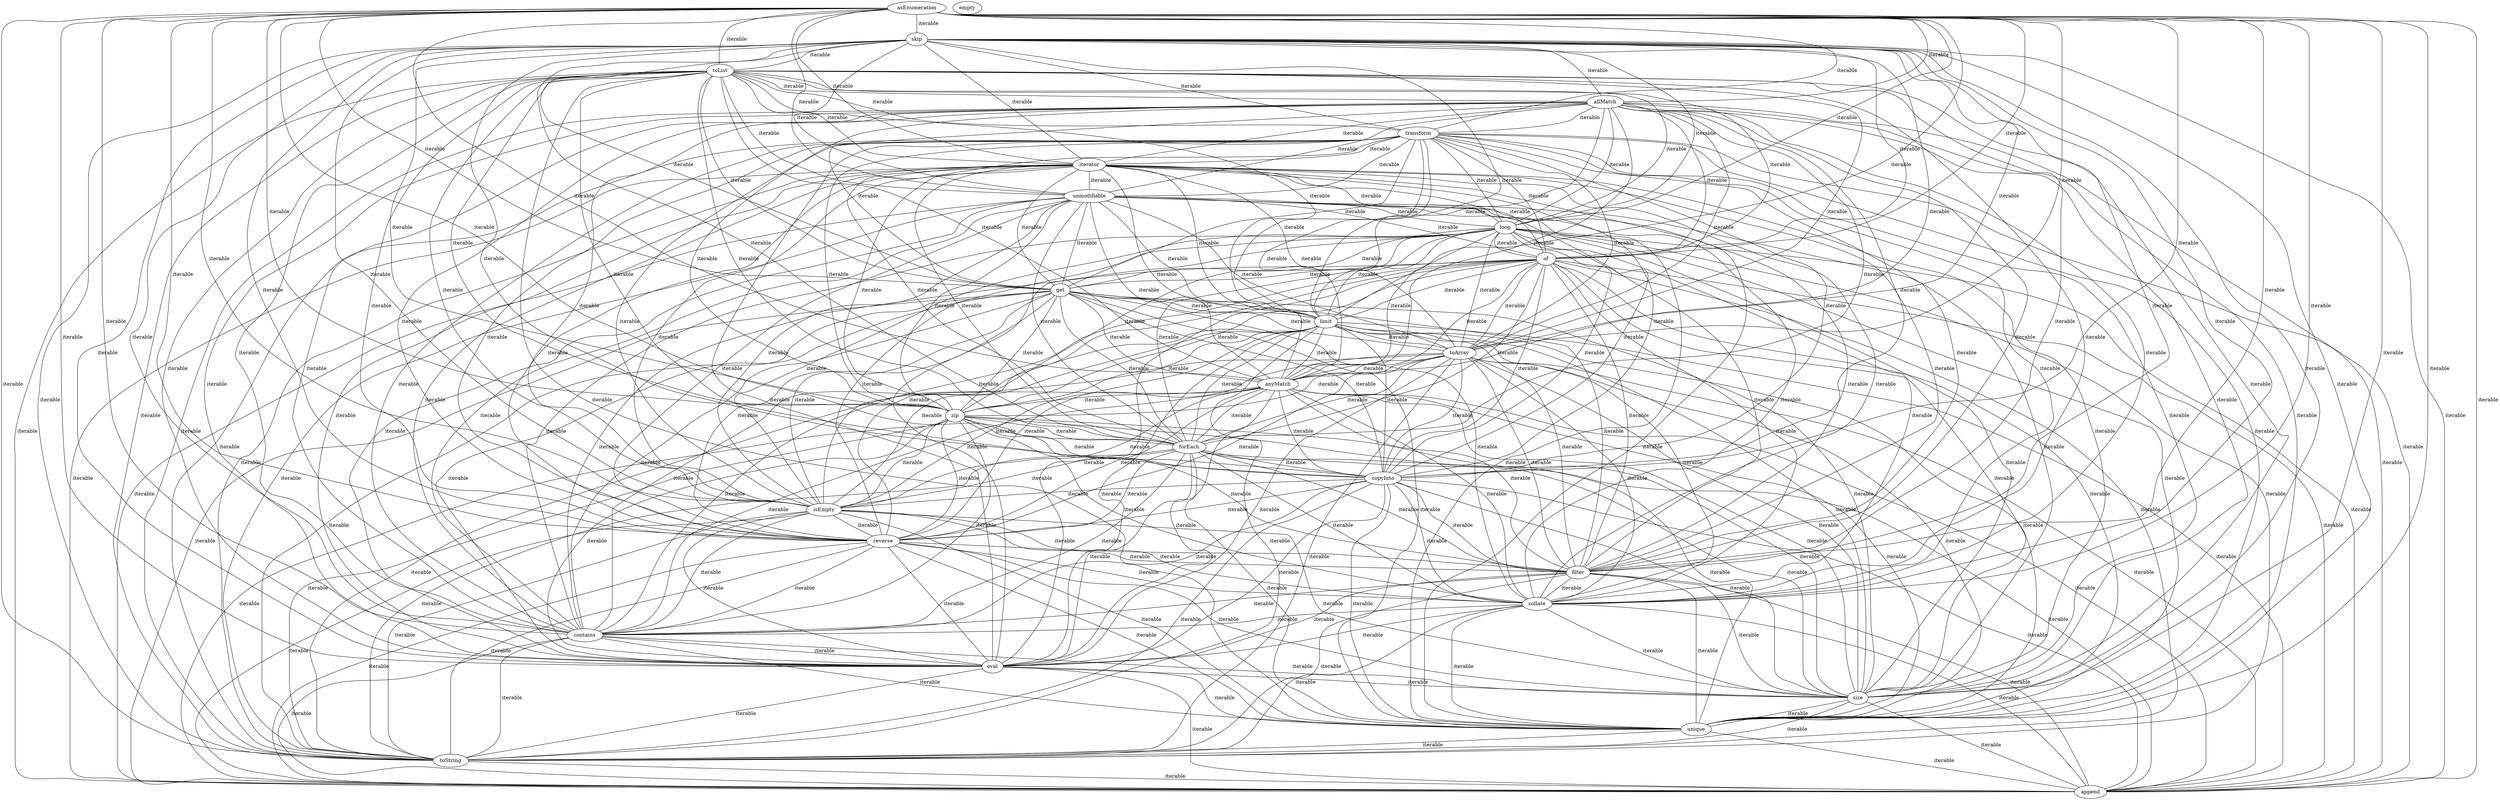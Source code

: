 digraph G {
asEnumeration;
skip;
toList;
allMatch;
empty;
transform;
iterator;
unmodifiable;
loop;
of;
get;
limit;
toArray;
anyMatch;
zip;
forEach;
copyInto;
isEmpty;
reverse;
filter;
collate;
contains;
eval;
size;
unique;
toString;
append;
asEnumeration -> skip [label=" iterable", dir=none];
asEnumeration -> toList [label=" iterable", dir=none];
asEnumeration -> allMatch [label=" iterable", dir=none];
asEnumeration -> transform [label=" iterable", dir=none];
asEnumeration -> iterator [label=" iterable", dir=none];
asEnumeration -> unmodifiable [label=" iterable", dir=none];
asEnumeration -> loop [label=" iterable", dir=none];
asEnumeration -> of [label=" iterable", dir=none];
asEnumeration -> get [label=" iterable", dir=none];
asEnumeration -> limit [label=" iterable", dir=none];
asEnumeration -> toArray [label=" iterable", dir=none];
asEnumeration -> anyMatch [label=" iterable", dir=none];
asEnumeration -> zip [label=" iterable", dir=none];
asEnumeration -> forEach [label=" iterable", dir=none];
asEnumeration -> copyInto [label=" iterable", dir=none];
asEnumeration -> isEmpty [label=" iterable", dir=none];
asEnumeration -> reverse [label=" iterable", dir=none];
asEnumeration -> filter [label=" iterable", dir=none];
asEnumeration -> collate [label=" iterable", dir=none];
asEnumeration -> contains [label=" iterable", dir=none];
asEnumeration -> eval [label=" iterable", dir=none];
asEnumeration -> size [label=" iterable", dir=none];
asEnumeration -> unique [label=" iterable", dir=none];
asEnumeration -> toString [label=" iterable", dir=none];
asEnumeration -> append [label=" iterable", dir=none];
skip -> zip [label=" iterable", dir=none];
skip -> forEach [label=" iterable", dir=none];
skip -> copyInto [label=" iterable", dir=none];
skip -> isEmpty [label=" iterable", dir=none];
skip -> toList [label=" iterable", dir=none];
skip -> reverse [label=" iterable", dir=none];
skip -> allMatch [label=" iterable", dir=none];
skip -> filter [label=" iterable", dir=none];
skip -> collate [label=" iterable", dir=none];
skip -> transform [label=" iterable", dir=none];
skip -> iterator [label=" iterable", dir=none];
skip -> contains [label=" iterable", dir=none];
skip -> unmodifiable [label=" iterable", dir=none];
skip -> eval [label=" iterable", dir=none];
skip -> size [label=" iterable", dir=none];
skip -> loop [label=" iterable", dir=none];
skip -> of [label=" iterable", dir=none];
skip -> get [label=" iterable", dir=none];
skip -> unique [label=" iterable", dir=none];
skip -> limit [label=" iterable", dir=none];
skip -> toArray [label=" iterable", dir=none];
skip -> toString [label=" iterable", dir=none];
skip -> anyMatch [label=" iterable", dir=none];
skip -> append [label=" iterable", dir=none];
toList -> zip [label=" iterable", dir=none];
toList -> forEach [label=" iterable", dir=none];
toList -> copyInto [label=" iterable", dir=none];
toList -> isEmpty [label=" iterable", dir=none];
toList -> reverse [label=" iterable", dir=none];
toList -> allMatch [label=" iterable", dir=none];
toList -> filter [label=" iterable", dir=none];
toList -> collate [label=" iterable", dir=none];
toList -> transform [label=" iterable", dir=none];
toList -> iterator [label=" iterable", dir=none];
toList -> contains [label=" iterable", dir=none];
toList -> unmodifiable [label=" iterable", dir=none];
toList -> eval [label=" iterable", dir=none];
toList -> size [label=" iterable", dir=none];
toList -> loop [label=" iterable", dir=none];
toList -> of [label=" iterable", dir=none];
toList -> get [label=" iterable", dir=none];
toList -> unique [label=" iterable", dir=none];
toList -> limit [label=" iterable", dir=none];
toList -> toArray [label=" iterable", dir=none];
toList -> toString [label=" iterable", dir=none];
toList -> anyMatch [label=" iterable", dir=none];
toList -> append [label=" iterable", dir=none];
allMatch -> zip [label=" iterable", dir=none];
allMatch -> forEach [label=" iterable", dir=none];
allMatch -> copyInto [label=" iterable", dir=none];
allMatch -> isEmpty [label=" iterable", dir=none];
allMatch -> reverse [label=" iterable", dir=none];
allMatch -> filter [label=" iterable", dir=none];
allMatch -> collate [label=" iterable", dir=none];
allMatch -> transform [label=" iterable", dir=none];
allMatch -> iterator [label=" iterable", dir=none];
allMatch -> contains [label=" iterable", dir=none];
allMatch -> unmodifiable [label=" iterable", dir=none];
allMatch -> eval [label=" iterable", dir=none];
allMatch -> size [label=" iterable", dir=none];
allMatch -> loop [label=" iterable", dir=none];
allMatch -> of [label=" iterable", dir=none];
allMatch -> get [label=" iterable", dir=none];
allMatch -> unique [label=" iterable", dir=none];
allMatch -> limit [label=" iterable", dir=none];
allMatch -> toArray [label=" iterable", dir=none];
allMatch -> toString [label=" iterable", dir=none];
allMatch -> anyMatch [label=" iterable", dir=none];
allMatch -> append [label=" iterable", dir=none];
transform -> zip [label=" iterable", dir=none];
transform -> forEach [label=" iterable", dir=none];
transform -> copyInto [label=" iterable", dir=none];
transform -> isEmpty [label=" iterable", dir=none];
transform -> reverse [label=" iterable", dir=none];
transform -> filter [label=" iterable", dir=none];
transform -> collate [label=" iterable", dir=none];
transform -> iterator [label=" iterable", dir=none];
transform -> contains [label=" iterable", dir=none];
transform -> unmodifiable [label=" iterable", dir=none];
transform -> eval [label=" iterable", dir=none];
transform -> size [label=" iterable", dir=none];
transform -> loop [label=" iterable", dir=none];
transform -> of [label=" iterable", dir=none];
transform -> get [label=" iterable", dir=none];
transform -> unique [label=" iterable", dir=none];
transform -> limit [label=" iterable", dir=none];
transform -> toArray [label=" iterable", dir=none];
transform -> toString [label=" iterable", dir=none];
transform -> anyMatch [label=" iterable", dir=none];
transform -> append [label=" iterable", dir=none];
iterator -> zip [label=" iterable", dir=none];
iterator -> forEach [label=" iterable", dir=none];
iterator -> copyInto [label=" iterable", dir=none];
iterator -> isEmpty [label=" iterable", dir=none];
iterator -> reverse [label=" iterable", dir=none];
iterator -> filter [label=" iterable", dir=none];
iterator -> collate [label=" iterable", dir=none];
iterator -> contains [label=" iterable", dir=none];
iterator -> unmodifiable [label=" iterable", dir=none];
iterator -> eval [label=" iterable", dir=none];
iterator -> size [label=" iterable", dir=none];
iterator -> loop [label=" iterable", dir=none];
iterator -> of [label=" iterable", dir=none];
iterator -> get [label=" iterable", dir=none];
iterator -> unique [label=" iterable", dir=none];
iterator -> limit [label=" iterable", dir=none];
iterator -> toArray [label=" iterable", dir=none];
iterator -> toString [label=" iterable", dir=none];
iterator -> anyMatch [label=" iterable", dir=none];
iterator -> append [label=" iterable", dir=none];
unmodifiable -> zip [label=" iterable", dir=none];
unmodifiable -> forEach [label=" iterable", dir=none];
unmodifiable -> copyInto [label=" iterable", dir=none];
unmodifiable -> isEmpty [label=" iterable", dir=none];
unmodifiable -> reverse [label=" iterable", dir=none];
unmodifiable -> filter [label=" iterable", dir=none];
unmodifiable -> collate [label=" iterable", dir=none];
unmodifiable -> contains [label=" iterable", dir=none];
unmodifiable -> eval [label=" iterable", dir=none];
unmodifiable -> size [label=" iterable", dir=none];
unmodifiable -> loop [label=" iterable", dir=none];
unmodifiable -> of [label=" iterable", dir=none];
unmodifiable -> get [label=" iterable", dir=none];
unmodifiable -> unique [label=" iterable", dir=none];
unmodifiable -> limit [label=" iterable", dir=none];
unmodifiable -> toArray [label=" iterable", dir=none];
unmodifiable -> toString [label=" iterable", dir=none];
unmodifiable -> anyMatch [label=" iterable", dir=none];
unmodifiable -> append [label=" iterable", dir=none];
loop -> zip [label=" iterable", dir=none];
loop -> forEach [label=" iterable", dir=none];
loop -> copyInto [label=" iterable", dir=none];
loop -> isEmpty [label=" iterable", dir=none];
loop -> reverse [label=" iterable", dir=none];
loop -> filter [label=" iterable", dir=none];
loop -> collate [label=" iterable", dir=none];
loop -> contains [label=" iterable", dir=none];
loop -> eval [label=" iterable", dir=none];
loop -> size [label=" iterable", dir=none];
loop -> of [label=" iterable", dir=none];
loop -> get [label=" iterable", dir=none];
loop -> unique [label=" iterable", dir=none];
loop -> limit [label=" iterable", dir=none];
loop -> toArray [label=" iterable", dir=none];
loop -> toString [label=" iterable", dir=none];
loop -> anyMatch [label=" iterable", dir=none];
loop -> append [label=" iterable", dir=none];
of -> zip [label=" iterable", dir=none];
of -> forEach [label=" iterable", dir=none];
of -> copyInto [label=" iterable", dir=none];
of -> isEmpty [label=" iterable", dir=none];
of -> reverse [label=" iterable", dir=none];
of -> filter [label=" iterable", dir=none];
of -> collate [label=" iterable", dir=none];
of -> contains [label=" iterable", dir=none];
of -> eval [label=" iterable", dir=none];
of -> size [label=" iterable", dir=none];
of -> get [label=" iterable", dir=none];
of -> unique [label=" iterable", dir=none];
of -> limit [label=" iterable", dir=none];
of -> toArray [label=" iterable", dir=none];
of -> toString [label=" iterable", dir=none];
of -> anyMatch [label=" iterable", dir=none];
of -> append [label=" iterable", dir=none];
get -> zip [label=" iterable", dir=none];
get -> forEach [label=" iterable", dir=none];
get -> copyInto [label=" iterable", dir=none];
get -> isEmpty [label=" iterable", dir=none];
get -> reverse [label=" iterable", dir=none];
get -> filter [label=" iterable", dir=none];
get -> collate [label=" iterable", dir=none];
get -> contains [label=" iterable", dir=none];
get -> eval [label=" iterable", dir=none];
get -> size [label=" iterable", dir=none];
get -> unique [label=" iterable", dir=none];
get -> limit [label=" iterable", dir=none];
get -> toArray [label=" iterable", dir=none];
get -> toString [label=" iterable", dir=none];
get -> anyMatch [label=" iterable", dir=none];
get -> append [label=" iterable", dir=none];
limit -> zip [label=" iterable", dir=none];
limit -> forEach [label=" iterable", dir=none];
limit -> copyInto [label=" iterable", dir=none];
limit -> isEmpty [label=" iterable", dir=none];
limit -> reverse [label=" iterable", dir=none];
limit -> filter [label=" iterable", dir=none];
limit -> collate [label=" iterable", dir=none];
limit -> contains [label=" iterable", dir=none];
limit -> eval [label=" iterable", dir=none];
limit -> size [label=" iterable", dir=none];
limit -> unique [label=" iterable", dir=none];
limit -> toArray [label=" iterable", dir=none];
limit -> toString [label=" iterable", dir=none];
limit -> anyMatch [label=" iterable", dir=none];
limit -> append [label=" iterable", dir=none];
toArray -> zip [label=" iterable", dir=none];
toArray -> forEach [label=" iterable", dir=none];
toArray -> copyInto [label=" iterable", dir=none];
toArray -> isEmpty [label=" iterable", dir=none];
toArray -> reverse [label=" iterable", dir=none];
toArray -> filter [label=" iterable", dir=none];
toArray -> collate [label=" iterable", dir=none];
toArray -> contains [label=" iterable", dir=none];
toArray -> eval [label=" iterable", dir=none];
toArray -> size [label=" iterable", dir=none];
toArray -> unique [label=" iterable", dir=none];
toArray -> toString [label=" iterable", dir=none];
toArray -> anyMatch [label=" iterable", dir=none];
toArray -> append [label=" iterable", dir=none];
anyMatch -> zip [label=" iterable", dir=none];
anyMatch -> forEach [label=" iterable", dir=none];
anyMatch -> copyInto [label=" iterable", dir=none];
anyMatch -> isEmpty [label=" iterable", dir=none];
anyMatch -> reverse [label=" iterable", dir=none];
anyMatch -> filter [label=" iterable", dir=none];
anyMatch -> collate [label=" iterable", dir=none];
anyMatch -> contains [label=" iterable", dir=none];
anyMatch -> eval [label=" iterable", dir=none];
anyMatch -> size [label=" iterable", dir=none];
anyMatch -> unique [label=" iterable", dir=none];
anyMatch -> toString [label=" iterable", dir=none];
anyMatch -> append [label=" iterable", dir=none];
zip -> filter [label=" iterable", dir=none];
zip -> collate [label=" iterable", dir=none];
zip -> contains [label=" iterable", dir=none];
zip -> eval [label=" iterable", dir=none];
zip -> size [label=" iterable", dir=none];
zip -> forEach [label=" iterable", dir=none];
zip -> copyInto [label=" iterable", dir=none];
zip -> unique [label=" iterable", dir=none];
zip -> isEmpty [label=" iterable", dir=none];
zip -> toString [label=" iterable", dir=none];
zip -> reverse [label=" iterable", dir=none];
zip -> append [label=" iterable", dir=none];
forEach -> filter [label=" iterable", dir=none];
forEach -> collate [label=" iterable", dir=none];
forEach -> contains [label=" iterable", dir=none];
forEach -> eval [label=" iterable", dir=none];
forEach -> size [label=" iterable", dir=none];
forEach -> copyInto [label=" iterable", dir=none];
forEach -> unique [label=" iterable", dir=none];
forEach -> isEmpty [label=" iterable", dir=none];
forEach -> toString [label=" iterable", dir=none];
forEach -> reverse [label=" iterable", dir=none];
forEach -> append [label=" iterable", dir=none];
copyInto -> filter [label=" iterable", dir=none];
copyInto -> collate [label=" iterable", dir=none];
copyInto -> contains [label=" iterable", dir=none];
copyInto -> eval [label=" iterable", dir=none];
copyInto -> size [label=" iterable", dir=none];
copyInto -> unique [label=" iterable", dir=none];
copyInto -> isEmpty [label=" iterable", dir=none];
copyInto -> toString [label=" iterable", dir=none];
copyInto -> reverse [label=" iterable", dir=none];
copyInto -> append [label=" iterable", dir=none];
isEmpty -> filter [label=" iterable", dir=none];
isEmpty -> collate [label=" iterable", dir=none];
isEmpty -> contains [label=" iterable", dir=none];
isEmpty -> eval [label=" iterable", dir=none];
isEmpty -> size [label=" iterable", dir=none];
isEmpty -> unique [label=" iterable", dir=none];
isEmpty -> toString [label=" iterable", dir=none];
isEmpty -> reverse [label=" iterable", dir=none];
isEmpty -> append [label=" iterable", dir=none];
reverse -> filter [label=" iterable", dir=none];
reverse -> collate [label=" iterable", dir=none];
reverse -> contains [label=" iterable", dir=none];
reverse -> eval [label=" iterable", dir=none];
reverse -> size [label=" iterable", dir=none];
reverse -> unique [label=" iterable", dir=none];
reverse -> toString [label=" iterable", dir=none];
reverse -> append [label=" iterable", dir=none];
filter -> collate [label=" iterable", dir=none];
filter -> contains [label=" iterable", dir=none];
filter -> eval [label=" iterable", dir=none];
filter -> size [label=" iterable", dir=none];
filter -> unique [label=" iterable", dir=none];
filter -> toString [label=" iterable", dir=none];
filter -> append [label=" iterable", dir=none];
collate -> contains [label=" iterable", dir=none];
collate -> eval [label=" iterable", dir=none];
collate -> size [label=" iterable", dir=none];
collate -> unique [label=" iterable", dir=none];
collate -> toString [label=" iterable", dir=none];
collate -> append [label=" iterable", dir=none];
contains -> eval [label=" iterable", dir=none];
contains -> size [label=" iterable", dir=none];
contains -> unique [label=" iterable", dir=none];
contains -> toString [label=" iterable", dir=none];
contains -> append [label=" iterable", dir=none];
eval -> size [label=" iterable", dir=none];
eval -> unique [label=" iterable", dir=none];
eval -> toString [label=" iterable", dir=none];
eval -> append [label=" iterable", dir=none];
size -> unique [label=" iterable", dir=none];
size -> toString [label=" iterable", dir=none];
size -> append [label=" iterable", dir=none];
unique -> toString [label=" iterable", dir=none];
unique -> append [label=" iterable", dir=none];
toString -> append [label=" iterable", dir=none];
}